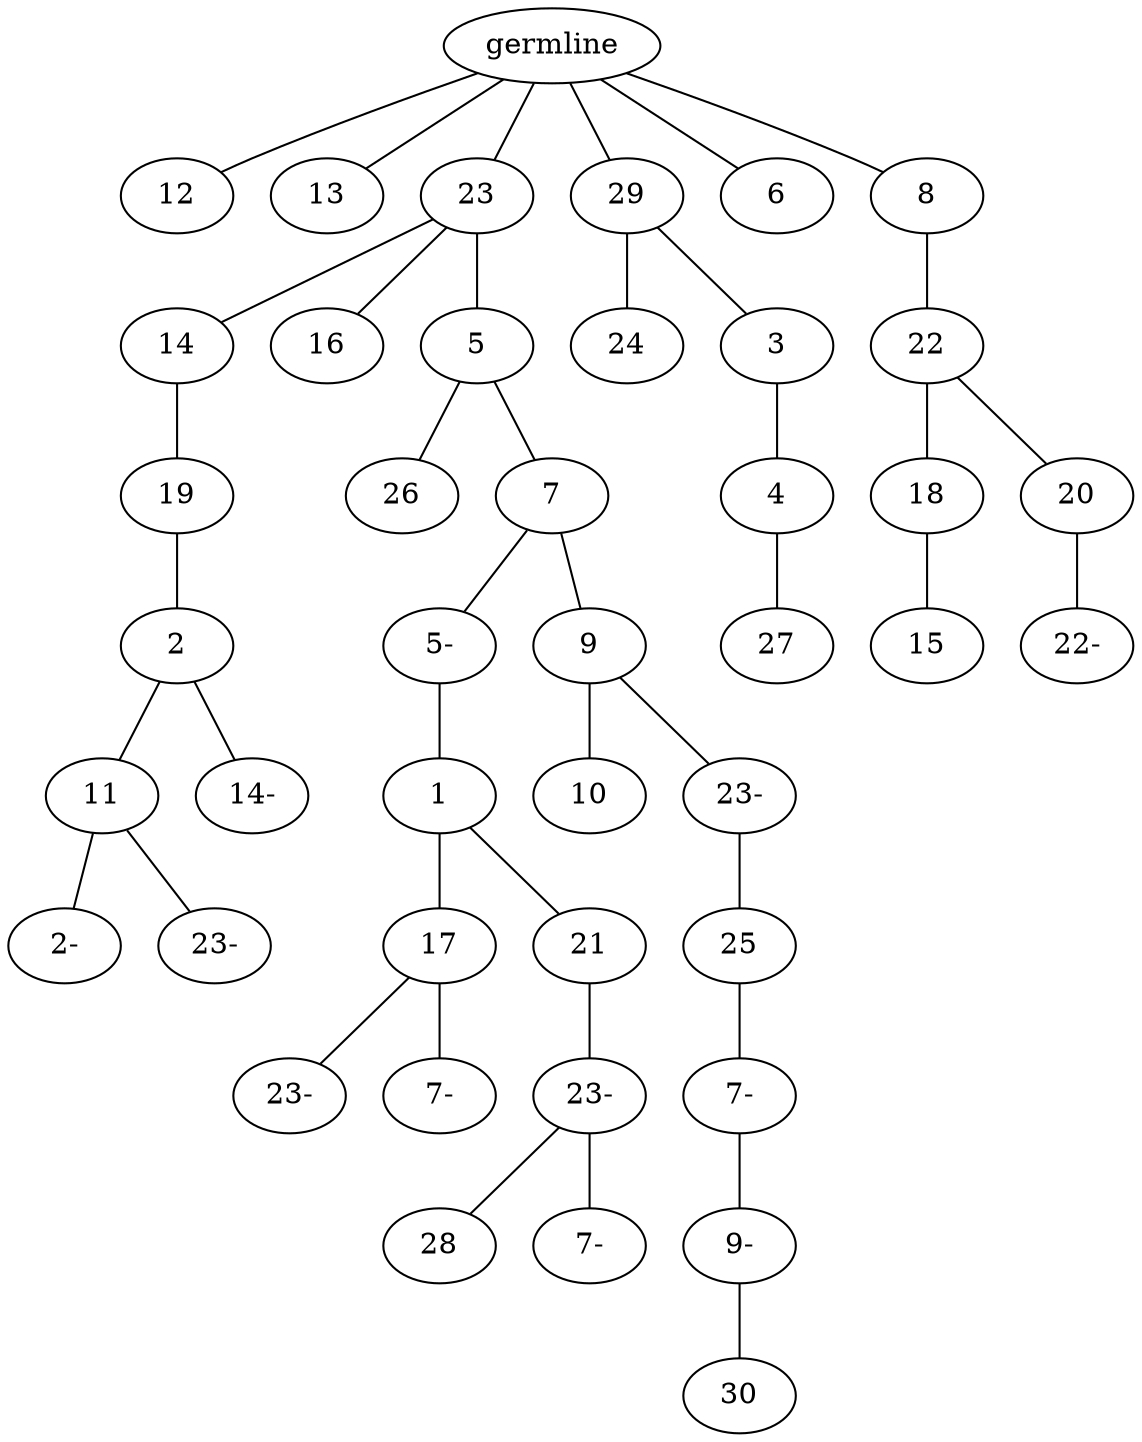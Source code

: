 graph tree {
    "139690813938992" [label="germline"];
    "139690814084768" [label="12"];
    "139690814084096" [label="13"];
    "139690814086112" [label="23"];
    "139690814121152" [label="14"];
    "139690814502560" [label="19"];
    "139690814502512" [label="2"];
    "139690813962464" [label="11"];
    "139690813962560" [label="2-"];
    "139690814058704" [label="23-"];
    "139690813960784" [label="14-"];
    "139690814120384" [label="16"];
    "139690814121728" [label="5"];
    "139690814503856" [label="26"];
    "139690814501984" [label="7"];
    "139690813964048" [label="5-"];
    "139690813961024" [label="1"];
    "139690813963568" [label="17"];
    "139690814092192" [label="23-"];
    "139690814092768" [label="7-"];
    "139690813963136" [label="21"];
    "139690814092144" [label="23-"];
    "139690814095024" [label="28"];
    "139690814091904" [label="7-"];
    "139690813963904" [label="9"];
    "139690813960832" [label="10"];
    "139690813961504" [label="23-"];
    "139690814093248" [label="25"];
    "139690814501552" [label="7-"];
    "139690814122976" [label="9-"];
    "139690814120432" [label="30"];
    "139690813963184" [label="29"];
    "139690813962272" [label="24"];
    "139690813962896" [label="3"];
    "139690814093584" [label="4"];
    "139690814502176" [label="27"];
    "139690813941504" [label="6"];
    "139690814094688" [label="8"];
    "139690814502272" [label="22"];
    "139690814121632" [label="18"];
    "139690814122592" [label="15"];
    "139690814122352" [label="20"];
    "139690814120624" [label="22-"];
    "139690813938992" -- "139690814084768";
    "139690813938992" -- "139690814084096";
    "139690813938992" -- "139690814086112";
    "139690813938992" -- "139690813963184";
    "139690813938992" -- "139690813941504";
    "139690813938992" -- "139690814094688";
    "139690814086112" -- "139690814121152";
    "139690814086112" -- "139690814120384";
    "139690814086112" -- "139690814121728";
    "139690814121152" -- "139690814502560";
    "139690814502560" -- "139690814502512";
    "139690814502512" -- "139690813962464";
    "139690814502512" -- "139690813960784";
    "139690813962464" -- "139690813962560";
    "139690813962464" -- "139690814058704";
    "139690814121728" -- "139690814503856";
    "139690814121728" -- "139690814501984";
    "139690814501984" -- "139690813964048";
    "139690814501984" -- "139690813963904";
    "139690813964048" -- "139690813961024";
    "139690813961024" -- "139690813963568";
    "139690813961024" -- "139690813963136";
    "139690813963568" -- "139690814092192";
    "139690813963568" -- "139690814092768";
    "139690813963136" -- "139690814092144";
    "139690814092144" -- "139690814095024";
    "139690814092144" -- "139690814091904";
    "139690813963904" -- "139690813960832";
    "139690813963904" -- "139690813961504";
    "139690813961504" -- "139690814093248";
    "139690814093248" -- "139690814501552";
    "139690814501552" -- "139690814122976";
    "139690814122976" -- "139690814120432";
    "139690813963184" -- "139690813962272";
    "139690813963184" -- "139690813962896";
    "139690813962896" -- "139690814093584";
    "139690814093584" -- "139690814502176";
    "139690814094688" -- "139690814502272";
    "139690814502272" -- "139690814121632";
    "139690814502272" -- "139690814122352";
    "139690814121632" -- "139690814122592";
    "139690814122352" -- "139690814120624";
}
